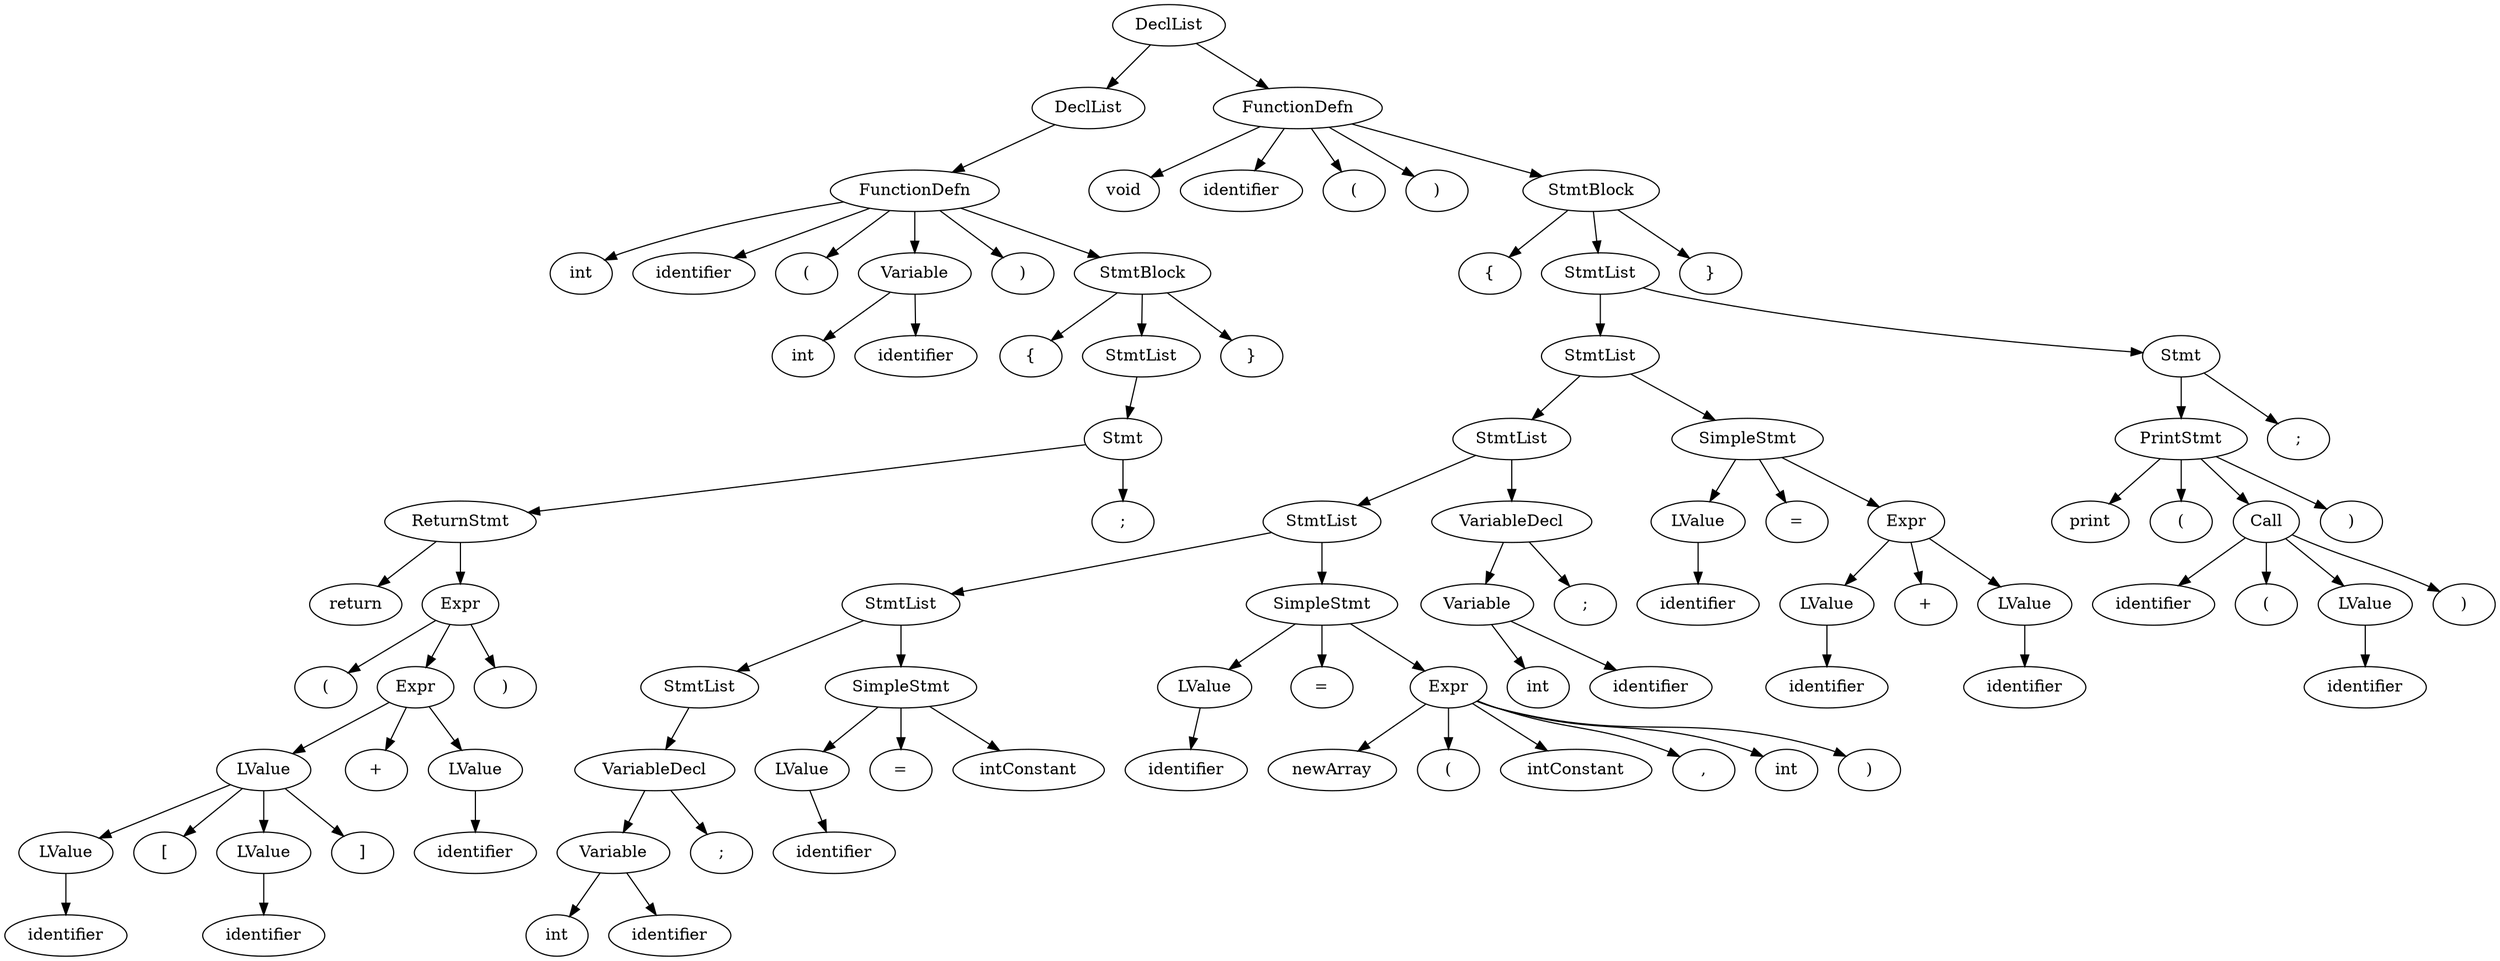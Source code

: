 
digraph{
_0 [  label="DeclList"];
_1 [  label="DeclList"];
_2 [  label="FunctionDefn"];
_3 [  label="int"];
_4 [  label="identifier"];
_5 [  label="("];
_6 [  label="Variable"];
_7 [  label="int"];
_8 [  label="identifier"];
_9 [  label=")"];
_10 [  label="StmtBlock"];
_11 [  label="{"];
_12 [  label="StmtList"];
_13 [  label="Stmt"];
_14 [  label="ReturnStmt"];
_15 [  label="return"];
_16 [  label="Expr"];
_17 [  label="("];
_18 [  label="Expr"];
_19 [  label="LValue"];
_20 [  label="LValue"];
_21 [  label="identifier"];
_22 [  label="["];
_23 [  label="LValue"];
_24 [  label="identifier"];
_25 [  label="]"];
_26 [  label="+"];
_27 [  label="LValue"];
_28 [  label="identifier"];
_29 [  label=")"];
_30 [  label=";"];
_31 [  label="}"];
_32 [  label="FunctionDefn"];
_33 [  label="void"];
_34 [  label="identifier"];
_35 [  label="("];
_36 [  label=")"];
_37 [  label="StmtBlock"];
_38 [  label="{"];
_39 [  label="StmtList"];
_40 [  label="StmtList"];
_41 [  label="StmtList"];
_42 [  label="StmtList"];
_43 [  label="StmtList"];
_44 [  label="StmtList"];
_45 [  label="VariableDecl"];
_46 [  label="Variable"];
_47 [  label="int"];
_48 [  label="identifier"];
_49 [  label=";"];
_50 [  label="SimpleStmt"];
_51 [  label="LValue"];
_52 [  label="identifier"];
_53 [  label="="];
_54 [  label="intConstant"];
_55 [  label="SimpleStmt"];
_56 [  label="LValue"];
_57 [  label="identifier"];
_58 [  label="="];
_59 [  label="Expr"];
_60 [  label="newArray"];
_61 [  label="("];
_62 [  label="intConstant"];
_63 [  label=","];
_64 [  label="int"];
_65 [  label=")"];
_66 [  label="VariableDecl"];
_67 [  label="Variable"];
_68 [  label="int"];
_69 [  label="identifier"];
_70 [  label=";"];
_71 [  label="SimpleStmt"];
_72 [  label="LValue"];
_73 [  label="identifier"];
_74 [  label="="];
_75 [  label="Expr"];
_76 [  label="LValue"];
_77 [  label="identifier"];
_78 [  label="+"];
_79 [  label="LValue"];
_80 [  label="identifier"];
_81 [  label="Stmt"];
_82 [  label="PrintStmt"];
_83 [  label="print"];
_84 [  label="("];
_85 [  label="Call"];
_86 [  label="identifier"];
_87 [  label="("];
_88 [  label="LValue"];
_89 [  label="identifier"];
_90 [  label=")"];
_91 [  label=")"];
_92 [  label=";"];
_93 [  label="}"];
_0 -> _1 [label=""];
_0 -> _32 [label=""];
_1 -> _2 [label=""];
_2 -> _3 [label=""];
_2 -> _4 [label=""];
_2 -> _5 [label=""];
_2 -> _6 [label=""];
_2 -> _9 [label=""];
_2 -> _10 [label=""];
_6 -> _7 [label=""];
_6 -> _8 [label=""];
_10 -> _11 [label=""];
_10 -> _12 [label=""];
_10 -> _31 [label=""];
_12 -> _13 [label=""];
_13 -> _14 [label=""];
_13 -> _30 [label=""];
_14 -> _15 [label=""];
_14 -> _16 [label=""];
_16 -> _17 [label=""];
_16 -> _18 [label=""];
_16 -> _29 [label=""];
_18 -> _19 [label=""];
_18 -> _26 [label=""];
_18 -> _27 [label=""];
_19 -> _20 [label=""];
_19 -> _22 [label=""];
_19 -> _23 [label=""];
_19 -> _25 [label=""];
_20 -> _21 [label=""];
_23 -> _24 [label=""];
_27 -> _28 [label=""];
_32 -> _33 [label=""];
_32 -> _34 [label=""];
_32 -> _35 [label=""];
_32 -> _36 [label=""];
_32 -> _37 [label=""];
_37 -> _38 [label=""];
_37 -> _39 [label=""];
_37 -> _93 [label=""];
_39 -> _40 [label=""];
_39 -> _81 [label=""];
_40 -> _41 [label=""];
_40 -> _71 [label=""];
_41 -> _42 [label=""];
_41 -> _66 [label=""];
_42 -> _43 [label=""];
_42 -> _55 [label=""];
_43 -> _44 [label=""];
_43 -> _50 [label=""];
_44 -> _45 [label=""];
_45 -> _46 [label=""];
_45 -> _49 [label=""];
_46 -> _47 [label=""];
_46 -> _48 [label=""];
_50 -> _51 [label=""];
_50 -> _53 [label=""];
_50 -> _54 [label=""];
_51 -> _52 [label=""];
_55 -> _56 [label=""];
_55 -> _58 [label=""];
_55 -> _59 [label=""];
_56 -> _57 [label=""];
_59 -> _60 [label=""];
_59 -> _61 [label=""];
_59 -> _62 [label=""];
_59 -> _63 [label=""];
_59 -> _64 [label=""];
_59 -> _65 [label=""];
_66 -> _67 [label=""];
_66 -> _70 [label=""];
_67 -> _68 [label=""];
_67 -> _69 [label=""];
_71 -> _72 [label=""];
_71 -> _74 [label=""];
_71 -> _75 [label=""];
_72 -> _73 [label=""];
_75 -> _76 [label=""];
_75 -> _78 [label=""];
_75 -> _79 [label=""];
_76 -> _77 [label=""];
_79 -> _80 [label=""];
_81 -> _82 [label=""];
_81 -> _92 [label=""];
_82 -> _83 [label=""];
_82 -> _84 [label=""];
_82 -> _85 [label=""];
_82 -> _91 [label=""];
_85 -> _86 [label=""];
_85 -> _87 [label=""];
_85 -> _88 [label=""];
_85 -> _90 [label=""];
_88 -> _89 [label=""];
}